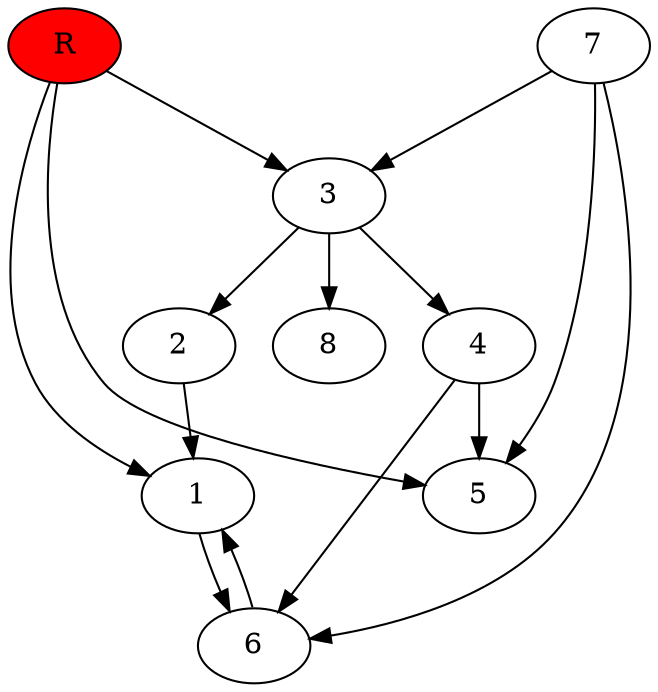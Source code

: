 digraph prb29571 {
	1
	2
	3
	4
	5
	6
	7
	8
	R [fillcolor="#ff0000" style=filled]
	1 -> 6
	2 -> 1
	3 -> 2
	3 -> 4
	3 -> 8
	4 -> 5
	4 -> 6
	6 -> 1
	7 -> 3
	7 -> 5
	7 -> 6
	R -> 1
	R -> 3
	R -> 5
}
